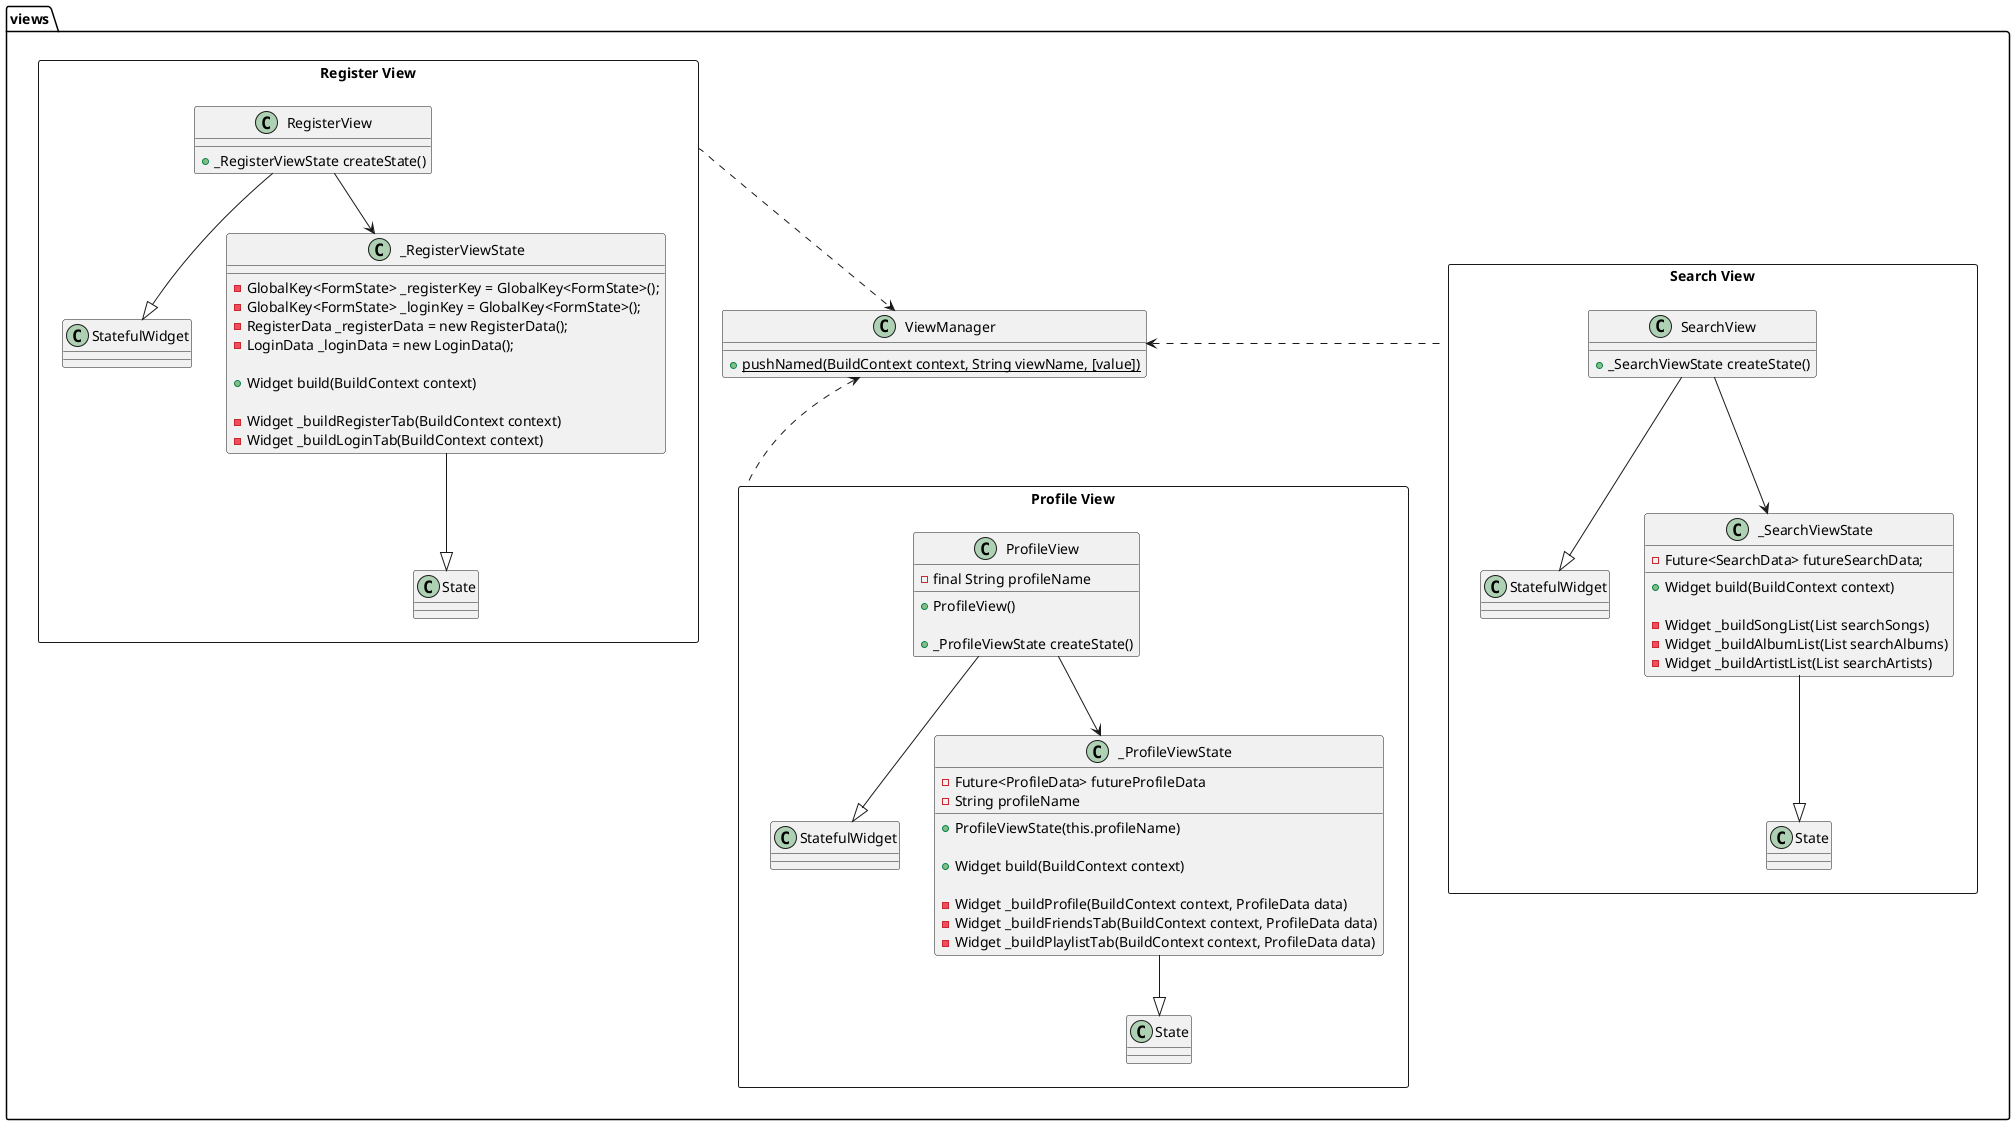 @startuml baustein_app_views

package views{

  rectangle "Search View" as SearchViewRect{
    top to bottom direction

    class StatefulWidget

    class SearchView{
      +_SearchViewState createState()
    }

    SearchView --|> StatefulWidget

    class "State" as state

    class _SearchViewState{
      -Future<SearchData> futureSearchData;

      +Widget build(BuildContext context)

      -Widget _buildSongList(List searchSongs)
      -Widget _buildAlbumList(List searchAlbums)
      -Widget _buildArtistList(List searchArtists)
    }

    _SearchViewState --|> state

    SearchView --> _SearchViewState
  }

  rectangle "Profile View" as ProfileViewRect{

    class "StatefulWidget" as stateful

    class ProfileView{
      -final String profileName

      +ProfileView()

      +_ProfileViewState createState()
    }

    ProfileView --|> stateful

    class "State" as state1

    class _ProfileViewState{
      -Future<ProfileData> futureProfileData
      -String profileName

      +ProfileViewState(this.profileName)

      +Widget build(BuildContext context)

      -Widget _buildProfile(BuildContext context, ProfileData data)
      -Widget _buildFriendsTab(BuildContext context, ProfileData data)
      -Widget _buildPlaylistTab(BuildContext context, ProfileData data)
    }

    _ProfileViewState --|> state1

    ProfileView --> _ProfileViewState
  }

  rectangle "Register View" as RegisterViewRect{

    class "StatefulWidget" as stateful1

    class RegisterView{
      +_RegisterViewState createState()
    }

    RegisterView --|> stateful1

    class "State" as state2

    class _RegisterViewState{
      -GlobalKey<FormState> _registerKey = GlobalKey<FormState>();
      -GlobalKey<FormState> _loginKey = GlobalKey<FormState>();
      -RegisterData _registerData = new RegisterData();
      -LoginData _loginData = new LoginData();

      +Widget build(BuildContext context)

      -Widget _buildRegisterTab(BuildContext context)
      -Widget _buildLoginTab(BuildContext context)
    }

    _RegisterViewState --|> state2

    RegisterView --> _RegisterViewState
  }

  class ViewManager{
    {static}+pushNamed(BuildContext context, String viewName, [value])
  }

  SearchViewRect .left.> ViewManager
  ProfileViewRect .up.> ViewManager
  RegisterViewRect .down.> ViewManager
}

@enduml